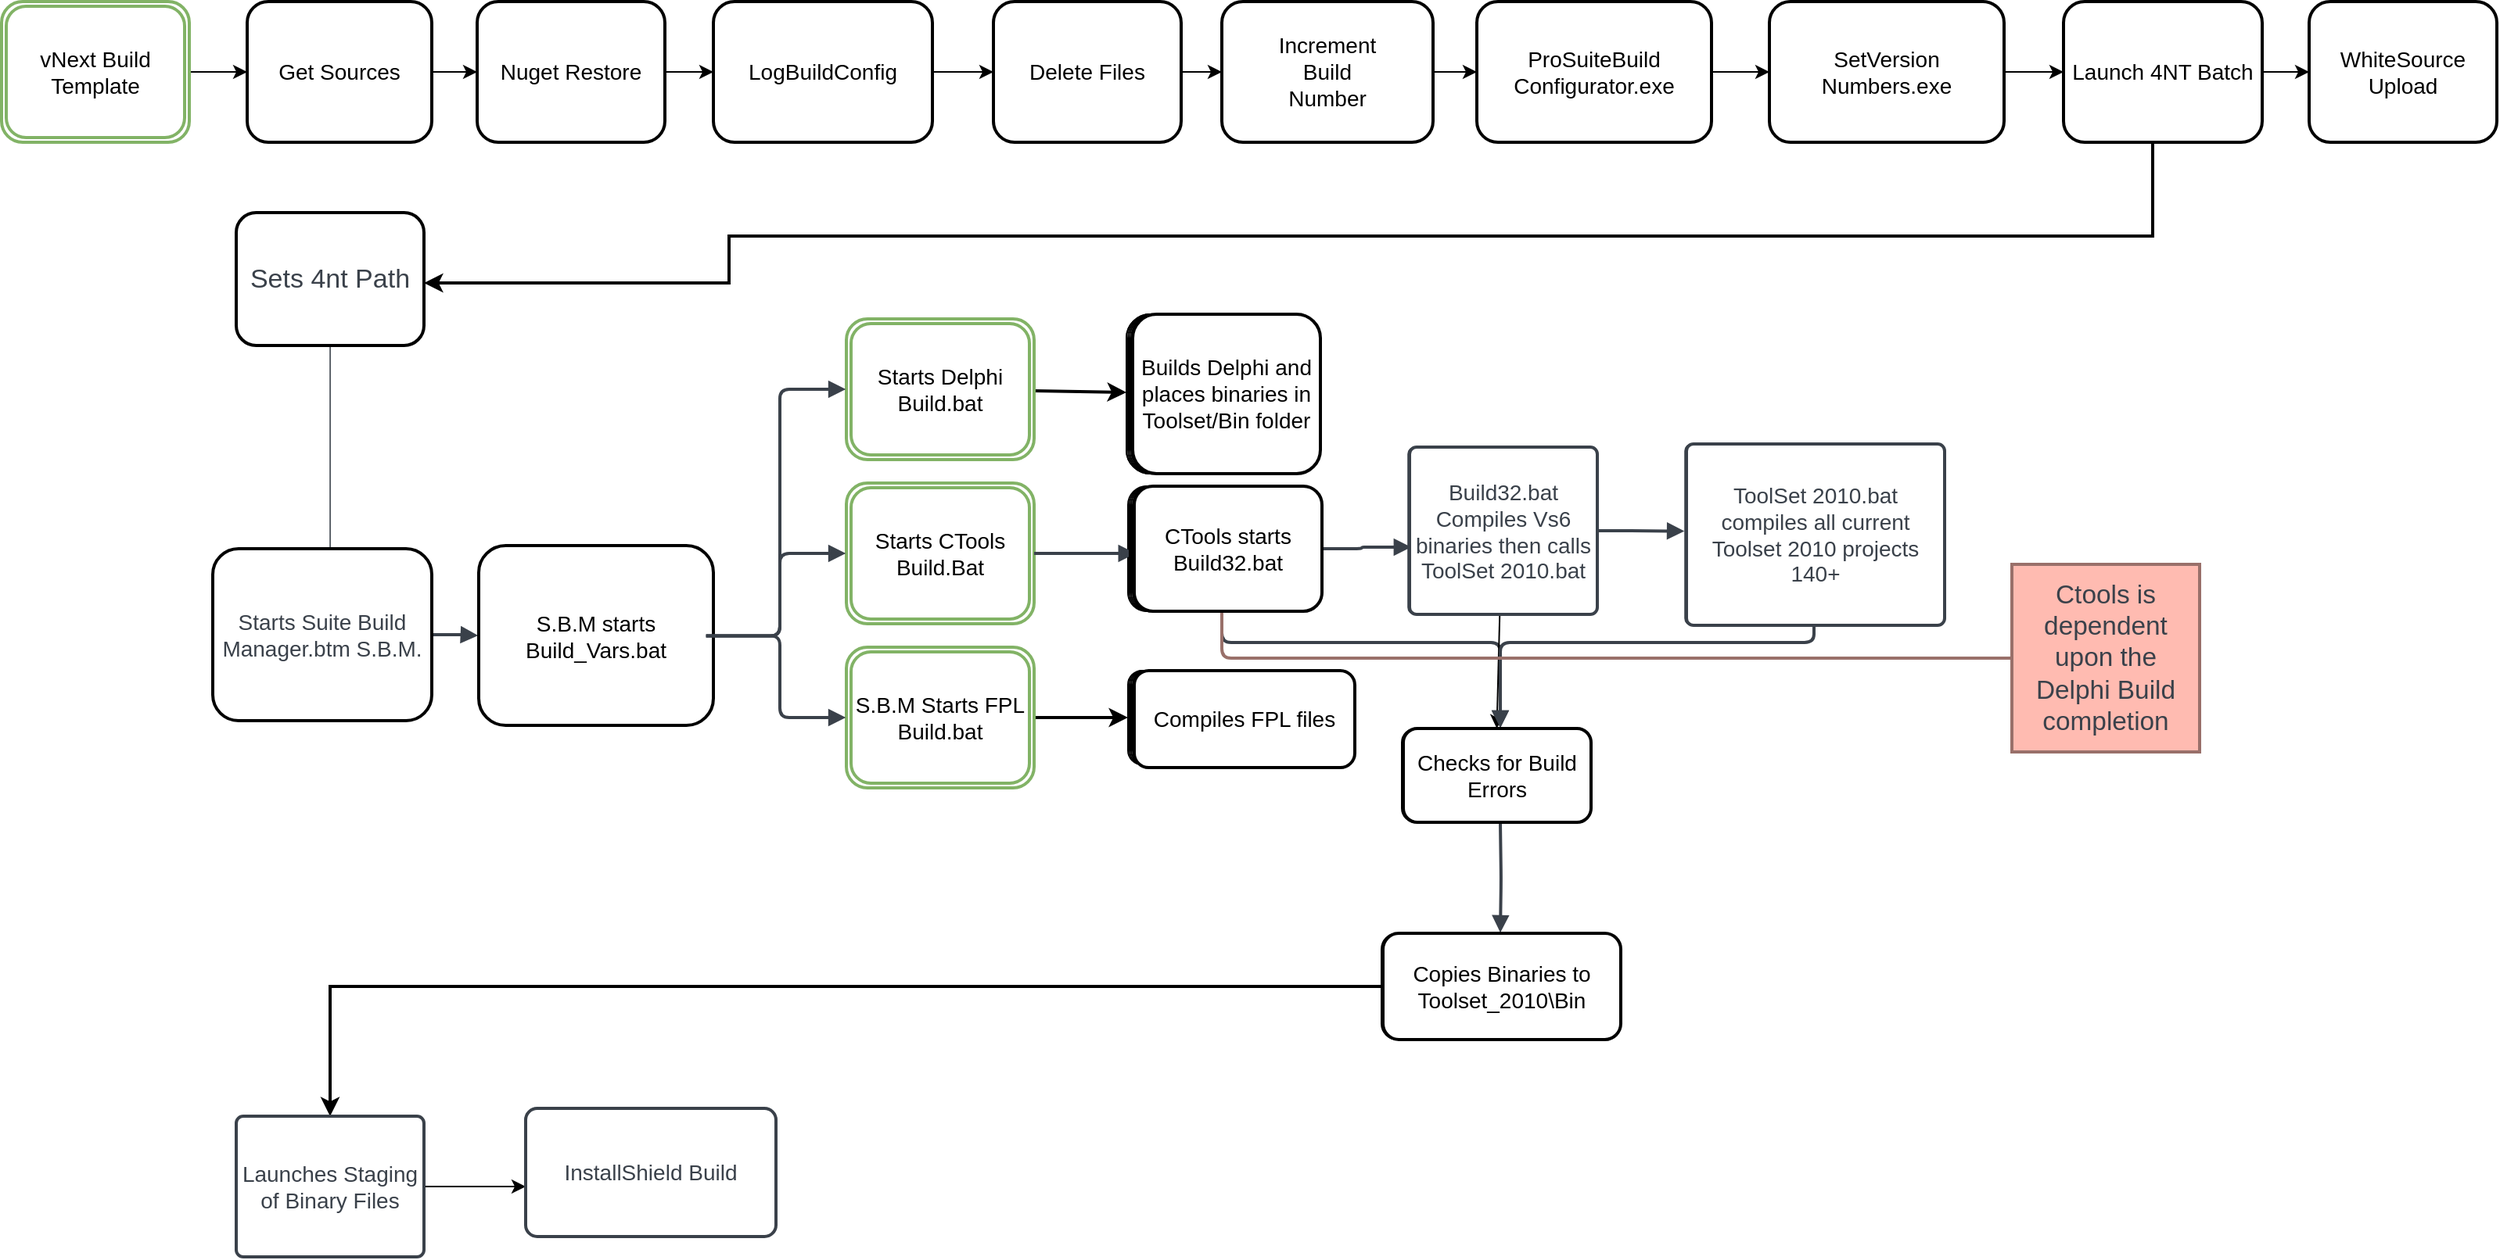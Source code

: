 <mxfile version="17.4.6" type="github" pages="2">
  <diagram id="aqNLq2OsIwJg_0I7Y0aH" name="Build Process">
    <mxGraphModel dx="1511" dy="891" grid="1" gridSize="10" guides="1" tooltips="1" connect="1" arrows="1" fold="1" page="1" pageScale="1" pageWidth="850" pageHeight="1100" math="0" shadow="0">
      <root>
        <mxCell id="0" />
        <mxCell id="1" parent="0" />
        <mxCell id="qRGBxBTfz4hpFX-6eHlV-66" value="" style="edgeStyle=orthogonalEdgeStyle;rounded=0;orthogonalLoop=1;jettySize=auto;html=1;" parent="1" source="qRGBxBTfz4hpFX-6eHlV-1" target="qRGBxBTfz4hpFX-6eHlV-3" edge="1">
          <mxGeometry relative="1" as="geometry" />
        </mxCell>
        <UserObject label="vNext Build Template" lucidchartObjectId="82p9TlFX3y5q" id="qRGBxBTfz4hpFX-6eHlV-1">
          <mxCell style="shape=ext;double=1;rounded=1;whiteSpace=wrap;html=1;fontFamily=Helvetica;fontSize=14;strokeColor=#82b366;fillColor=none;strokeWidth=2;glass=1;sketch=0;shadow=0;" parent="1" vertex="1">
            <mxGeometry x="15" y="30" width="120" height="90" as="geometry" />
          </mxCell>
        </UserObject>
        <mxCell id="qRGBxBTfz4hpFX-6eHlV-67" value="" style="edgeStyle=orthogonalEdgeStyle;rounded=0;orthogonalLoop=1;jettySize=auto;html=1;" parent="1" source="qRGBxBTfz4hpFX-6eHlV-3" target="qRGBxBTfz4hpFX-6eHlV-4" edge="1">
          <mxGeometry relative="1" as="geometry" />
        </mxCell>
        <UserObject label="Get Sources" lucidchartObjectId="B4p9Qsny0gN-" id="qRGBxBTfz4hpFX-6eHlV-3">
          <mxCell style="rounded=1;whiteSpace=wrap;html=1;fillColor=#FFFFFF;fontSize=14;strokeWidth=2;" parent="1" vertex="1">
            <mxGeometry x="172" y="30" width="118" height="90" as="geometry" />
          </mxCell>
        </UserObject>
        <mxCell id="qRGBxBTfz4hpFX-6eHlV-68" value="" style="edgeStyle=orthogonalEdgeStyle;rounded=0;orthogonalLoop=1;jettySize=auto;html=1;" parent="1" source="qRGBxBTfz4hpFX-6eHlV-4" target="qRGBxBTfz4hpFX-6eHlV-5" edge="1">
          <mxGeometry relative="1" as="geometry" />
        </mxCell>
        <UserObject label="Nuget Restore" lucidchartObjectId="K4p9~5antyXs" id="qRGBxBTfz4hpFX-6eHlV-4">
          <mxCell style="rounded=1;whiteSpace=wrap;html=1;fillColor=#FFFFFF;fontSize=14;strokeWidth=2;" parent="1" vertex="1">
            <mxGeometry x="319" y="30" width="120" height="90" as="geometry" />
          </mxCell>
        </UserObject>
        <mxCell id="qRGBxBTfz4hpFX-6eHlV-69" value="" style="edgeStyle=orthogonalEdgeStyle;rounded=0;orthogonalLoop=1;jettySize=auto;html=1;" parent="1" source="qRGBxBTfz4hpFX-6eHlV-5" target="qRGBxBTfz4hpFX-6eHlV-6" edge="1">
          <mxGeometry relative="1" as="geometry" />
        </mxCell>
        <UserObject label="LogBuildConfig" lucidchartObjectId="V4p9jcDdv6py" id="qRGBxBTfz4hpFX-6eHlV-5">
          <mxCell style="rounded=1;whiteSpace=wrap;html=1;fillColor=#FFFFFF;fontSize=14;strokeWidth=2;" parent="1" vertex="1">
            <mxGeometry x="470" y="30" width="140" height="90" as="geometry" />
          </mxCell>
        </UserObject>
        <mxCell id="qRGBxBTfz4hpFX-6eHlV-74" value="" style="edgeStyle=orthogonalEdgeStyle;rounded=0;orthogonalLoop=1;jettySize=auto;html=1;" parent="1" source="qRGBxBTfz4hpFX-6eHlV-6" target="qRGBxBTfz4hpFX-6eHlV-7" edge="1">
          <mxGeometry relative="1" as="geometry" />
        </mxCell>
        <UserObject label="Delete Files" lucidchartObjectId="g5p9Kuc3xFlk" id="qRGBxBTfz4hpFX-6eHlV-6">
          <mxCell style="rounded=1;whiteSpace=wrap;html=1;fillColor=#FFFFFF;fontSize=14;strokeWidth=2;" parent="1" vertex="1">
            <mxGeometry x="649" y="30" width="120" height="90" as="geometry" />
          </mxCell>
        </UserObject>
        <mxCell id="qRGBxBTfz4hpFX-6eHlV-73" value="" style="edgeStyle=orthogonalEdgeStyle;rounded=0;orthogonalLoop=1;jettySize=auto;html=1;" parent="1" source="qRGBxBTfz4hpFX-6eHlV-7" target="qRGBxBTfz4hpFX-6eHlV-13" edge="1">
          <mxGeometry relative="1" as="geometry" />
        </mxCell>
        <UserObject label="Increment &lt;br style=&quot;font-size: 14px;&quot;&gt;Build&lt;br style=&quot;font-size: 14px;&quot;&gt;Number" lucidchartObjectId="n5p9m5i9--2n" id="qRGBxBTfz4hpFX-6eHlV-7">
          <mxCell style="rounded=1;whiteSpace=wrap;html=1;fillColor=#FFFFFF;fontSize=14;strokeWidth=2;" parent="1" vertex="1">
            <mxGeometry x="795" y="30" width="135" height="90" as="geometry" />
          </mxCell>
        </UserObject>
        <mxCell id="qRGBxBTfz4hpFX-6eHlV-70" value="" style="edgeStyle=orthogonalEdgeStyle;rounded=0;orthogonalLoop=1;jettySize=auto;html=1;" parent="1" source="qRGBxBTfz4hpFX-6eHlV-13" target="qRGBxBTfz4hpFX-6eHlV-15" edge="1">
          <mxGeometry relative="1" as="geometry" />
        </mxCell>
        <UserObject label="ProSuiteBuild Configurator.exe" lucidchartObjectId="l8p9ypTUpZ5C" id="qRGBxBTfz4hpFX-6eHlV-13">
          <mxCell style="rounded=1;whiteSpace=wrap;html=1;fillColor=#FFFFFF;rounded=1;whiteSpace=wrap;html=1;fillColor=#FFFFFF;fontSize=14;strokeWidth=2;" parent="1" vertex="1">
            <mxGeometry x="958" y="30" width="150" height="90" as="geometry" />
          </mxCell>
        </UserObject>
        <mxCell id="qRGBxBTfz4hpFX-6eHlV-71" value="" style="edgeStyle=orthogonalEdgeStyle;rounded=0;orthogonalLoop=1;jettySize=auto;html=1;" parent="1" source="qRGBxBTfz4hpFX-6eHlV-15" target="qRGBxBTfz4hpFX-6eHlV-17" edge="1">
          <mxGeometry relative="1" as="geometry" />
        </mxCell>
        <UserObject label="SetVersion Numbers.exe" lucidchartObjectId="Z8p9BPAH0qSk" id="qRGBxBTfz4hpFX-6eHlV-15">
          <mxCell style="rounded=1;whiteSpace=wrap;html=1;fillColor=#FFFFFF;fontSize=14;strokeWidth=2;" parent="1" vertex="1">
            <mxGeometry x="1145" y="30" width="150" height="90" as="geometry" />
          </mxCell>
        </UserObject>
        <mxCell id="qRGBxBTfz4hpFX-6eHlV-72" value="" style="edgeStyle=orthogonalEdgeStyle;rounded=0;orthogonalLoop=1;jettySize=auto;html=1;" parent="1" source="qRGBxBTfz4hpFX-6eHlV-17" target="qRGBxBTfz4hpFX-6eHlV-19" edge="1">
          <mxGeometry relative="1" as="geometry" />
        </mxCell>
        <mxCell id="qRGBxBTfz4hpFX-6eHlV-82" style="edgeStyle=orthogonalEdgeStyle;rounded=0;orthogonalLoop=1;jettySize=auto;html=1;fontFamily=Helvetica;fontSize=14;fontColor=default;exitX=0.5;exitY=1;exitDx=0;exitDy=0;strokeWidth=2;" parent="1" source="qRGBxBTfz4hpFX-6eHlV-17" target="NG2Af8a7APvSKmWdrod0-4" edge="1">
          <mxGeometry relative="1" as="geometry">
            <mxPoint x="1333" y="75" as="sourcePoint" />
            <mxPoint x="285" y="210" as="targetPoint" />
            <Array as="points">
              <mxPoint x="1390" y="120" />
              <mxPoint x="1390" y="180" />
              <mxPoint x="480" y="180" />
              <mxPoint x="480" y="210" />
            </Array>
          </mxGeometry>
        </mxCell>
        <UserObject label="Launch 4NT Batch" link="data:page/id,aqNLq2OsIwJg_0I7Y0aH" lucidchartObjectId="M-p9Ur7ngRlG" id="qRGBxBTfz4hpFX-6eHlV-17">
          <mxCell style="rounded=1;whiteSpace=wrap;html=1;fillColor=#FFFFFF;fontSize=14;strokeWidth=2;" parent="1" vertex="1">
            <mxGeometry x="1333" y="30" width="127" height="90" as="geometry" />
          </mxCell>
        </UserObject>
        <UserObject label="WhiteSource Upload" lucidchartObjectId="5_p95Yhzj-61" id="qRGBxBTfz4hpFX-6eHlV-19">
          <mxCell style="rounded=1;whiteSpace=wrap;html=1;fillColor=#FFFFFF;fontSize=14;strokeWidth=2;" parent="1" vertex="1">
            <mxGeometry x="1490" y="30" width="120" height="90" as="geometry" />
          </mxCell>
        </UserObject>
        <UserObject label="" lucidchartObjectId="Xgq9Y720KEnO" id="qRGBxBTfz4hpFX-6eHlV-22">
          <mxCell style="html=1;jettySize=18;whiteSpace=wrap;fontSize=13;strokeColor=#3a414a;strokeOpacity=100;strokeWidth=2;rounded=1;arcSize=12;edgeStyle=orthogonalEdgeStyle;startArrow=none;endArrow=block;endFill=1;entryX=-0.003;entryY=0.5;entryPerimeter=0;" parent="1" source="NG2Af8a7APvSKmWdrod0-7" target="qRGBxBTfz4hpFX-6eHlV-29" edge="1">
            <mxGeometry width="100" height="100" relative="1" as="geometry">
              <Array as="points" />
              <mxPoint x="285.36" y="435" as="sourcePoint" />
            </mxGeometry>
          </mxCell>
        </UserObject>
        <mxCell id="DeEnDhXkTZS48tZl79Gp-6" value="" style="rounded=0;orthogonalLoop=1;jettySize=auto;html=1;fontFamily=Helvetica;fontSize=14;fontColor=default;strokeColor=#000000;strokeWidth=2;" parent="1" source="qRGBxBTfz4hpFX-6eHlV-23" target="qRGBxBTfz4hpFX-6eHlV-35" edge="1">
          <mxGeometry relative="1" as="geometry" />
        </mxCell>
        <UserObject label="Starts Delphi Build.bat " lucidchartObjectId="5gq94rqjArlk" id="qRGBxBTfz4hpFX-6eHlV-23">
          <mxCell style="shape=ext;double=1;rounded=1;whiteSpace=wrap;html=1;fontFamily=Helvetica;fontSize=14;strokeColor=#82b366;fillColor=none;strokeWidth=2;glass=1;sketch=0;shadow=0;" parent="1" vertex="1">
            <mxGeometry x="555" y="233" width="120" height="90" as="geometry" />
          </mxCell>
        </UserObject>
        <mxCell id="NG2Af8a7APvSKmWdrod0-49" value="" style="edgeStyle=orthogonalEdgeStyle;rounded=0;orthogonalLoop=1;jettySize=auto;html=1;fontSize=14;fontColor=#000000;strokeColor=#FF4B0A;strokeWidth=3;entryX=1;entryY=0.5;entryDx=0;entryDy=0;" parent="1" source="qRGBxBTfz4hpFX-6eHlV-24" target="xM13T7Cv-Xo23nq_jGnp-17" edge="1">
          <mxGeometry relative="1" as="geometry">
            <mxPoint x="150" y="330" as="targetPoint" />
          </mxGeometry>
        </mxCell>
        <UserObject label="Starts CTools Build.Bat" lucidchartObjectId="dhq9x3Ge4qDP" id="qRGBxBTfz4hpFX-6eHlV-24">
          <mxCell style="shape=ext;double=1;rounded=1;whiteSpace=wrap;html=1;fontFamily=Helvetica;fontSize=14;strokeColor=#82b366;fillColor=none;strokeWidth=2;glass=1;sketch=0;shadow=0;" parent="1" vertex="1">
            <mxGeometry x="555" y="338" width="120" height="90" as="geometry" />
          </mxCell>
        </UserObject>
        <mxCell id="DeEnDhXkTZS48tZl79Gp-4" value="" style="edgeStyle=orthogonalEdgeStyle;rounded=0;orthogonalLoop=1;jettySize=auto;html=1;fontFamily=Helvetica;fontSize=14;fontColor=default;strokeWidth=2;" parent="1" source="qRGBxBTfz4hpFX-6eHlV-25" target="qRGBxBTfz4hpFX-6eHlV-49" edge="1">
          <mxGeometry relative="1" as="geometry">
            <Array as="points">
              <mxPoint x="700" y="488" />
              <mxPoint x="700" y="488" />
            </Array>
          </mxGeometry>
        </mxCell>
        <UserObject label="S.B.M Starts FPL Build.bat" lucidchartObjectId="7iq9~9nkfu44" id="qRGBxBTfz4hpFX-6eHlV-25">
          <mxCell style="shape=ext;double=1;rounded=1;whiteSpace=wrap;html=1;fontFamily=Helvetica;fontSize=14;strokeColor=#82b366;fillColor=none;strokeWidth=2;glass=1;sketch=0;shadow=0;" parent="1" vertex="1">
            <mxGeometry x="555" y="443" width="120" height="90" as="geometry" />
          </mxCell>
        </UserObject>
        <UserObject label="" lucidchartObjectId="xlq95lLHICXH" id="qRGBxBTfz4hpFX-6eHlV-28">
          <mxCell style="html=1;jettySize=18;whiteSpace=wrap;fontSize=13;strokeColor=#3a414a;strokeOpacity=100;strokeWidth=0.8;rounded=1;arcSize=12;edgeStyle=orthogonalEdgeStyle;startArrow=none;endArrow=block;endFill=1;entryX=0.536;entryY=0.273;entryPerimeter=0;entryDx=0;entryDy=0;" parent="1" source="NG2Af8a7APvSKmWdrod0-4" target="NG2Af8a7APvSKmWdrod0-7" edge="1">
            <mxGeometry width="100" height="100" relative="1" as="geometry">
              <Array as="points" />
              <mxPoint x="225" y="255.36" as="sourcePoint" />
              <mxPoint x="225" y="379.78" as="targetPoint" />
            </mxGeometry>
          </mxCell>
        </UserObject>
        <UserObject label="S.B.M starts Build_Vars.bat" lucidchartObjectId="vnq9Pd6ao_3B" id="qRGBxBTfz4hpFX-6eHlV-29">
          <mxCell style="rounded=1;whiteSpace=wrap;html=1;fillColor=#FFFFFF;fontSize=14;strokeWidth=2;" parent="1" vertex="1">
            <mxGeometry x="320" y="378" width="150" height="115" as="geometry" />
          </mxCell>
        </UserObject>
        <UserObject label="" lucidchartObjectId="_oq9K8J~Z71z" id="qRGBxBTfz4hpFX-6eHlV-30">
          <mxCell style="html=1;jettySize=18;whiteSpace=wrap;fontSize=13;strokeColor=#3a414a;strokeOpacity=100;strokeWidth=2;rounded=1;arcSize=12;edgeStyle=orthogonalEdgeStyle;startArrow=none;endArrow=block;endFill=1;exitX=0.969;exitY=0.502;exitPerimeter=0;entryX=-0.003;entryY=0.5;entryPerimeter=0;" parent="1" source="qRGBxBTfz4hpFX-6eHlV-29" target="qRGBxBTfz4hpFX-6eHlV-23" edge="1">
            <mxGeometry width="100" height="100" relative="1" as="geometry">
              <Array as="points" />
            </mxGeometry>
          </mxCell>
        </UserObject>
        <UserObject label="" lucidchartObjectId="fpq9Hjs0GeRA" id="qRGBxBTfz4hpFX-6eHlV-31">
          <mxCell style="html=1;jettySize=18;whiteSpace=wrap;fontSize=13;strokeColor=#3a414a;strokeOpacity=100;strokeWidth=2;rounded=1;arcSize=12;edgeStyle=orthogonalEdgeStyle;startArrow=none;endArrow=block;endFill=1;exitX=0.969;exitY=0.502;exitPerimeter=0;entryX=-0.003;entryY=0.5;entryPerimeter=0;" parent="1" source="qRGBxBTfz4hpFX-6eHlV-29" target="qRGBxBTfz4hpFX-6eHlV-24" edge="1">
            <mxGeometry width="100" height="100" relative="1" as="geometry">
              <Array as="points" />
            </mxGeometry>
          </mxCell>
        </UserObject>
        <UserObject label="" lucidchartObjectId="opq9CBbRG8I1" id="qRGBxBTfz4hpFX-6eHlV-32">
          <mxCell style="html=1;jettySize=18;whiteSpace=wrap;fontSize=13;strokeColor=#3a414a;strokeOpacity=100;strokeWidth=2;rounded=1;arcSize=12;edgeStyle=orthogonalEdgeStyle;startArrow=none;endArrow=block;endFill=1;exitX=0.969;exitY=0.502;exitPerimeter=0;entryX=-0.003;entryY=0.5;entryPerimeter=0;" parent="1" source="qRGBxBTfz4hpFX-6eHlV-29" target="qRGBxBTfz4hpFX-6eHlV-25" edge="1">
            <mxGeometry width="100" height="100" relative="1" as="geometry">
              <Array as="points" />
            </mxGeometry>
          </mxCell>
        </UserObject>
        <UserObject label="Builds Delphi and places binaries in Toolset/Bin folder" lucidchartObjectId="5rq9d0sXFdwd" id="qRGBxBTfz4hpFX-6eHlV-35">
          <mxCell style="rounded=1;whiteSpace=wrap;html=1;fillColor=#FFFFFF;fontSize=14;" parent="1" vertex="1">
            <mxGeometry x="734" y="230" width="120" height="102" as="geometry" />
          </mxCell>
        </UserObject>
        <UserObject label="CTools starts Build32.bat" lucidchartObjectId="Gsq9v6DlX7Z9" id="qRGBxBTfz4hpFX-6eHlV-37">
          <mxCell style="rounded=1;whiteSpace=wrap;html=1;fillColor=#FFFFFF;fontSize=14;" parent="1" vertex="1">
            <mxGeometry x="735" y="340" width="120" height="80" as="geometry" />
          </mxCell>
        </UserObject>
        <UserObject label="" lucidchartObjectId="Ktq9wR33GJFV" id="qRGBxBTfz4hpFX-6eHlV-38">
          <mxCell style="html=1;jettySize=18;whiteSpace=wrap;fontSize=13;strokeColor=#3a414a;strokeOpacity=100;strokeWidth=2;rounded=1;arcSize=12;edgeStyle=orthogonalEdgeStyle;startArrow=none;endArrow=block;endFill=1;exitX=0.5;exitY=1.006;exitPerimeter=0;entryX=0.5;entryY=-0.006;entryPerimeter=0;" parent="1" source="qRGBxBTfz4hpFX-6eHlV-37" edge="1">
            <mxGeometry width="100" height="100" relative="1" as="geometry">
              <Array as="points">
                <mxPoint x="795" y="440" />
                <mxPoint x="973" y="440" />
              </Array>
              <mxPoint x="973" y="494.64" as="targetPoint" />
            </mxGeometry>
          </mxCell>
        </UserObject>
        <mxCell id="DeEnDhXkTZS48tZl79Gp-7" value="" style="edgeStyle=none;rounded=0;orthogonalLoop=1;jettySize=auto;html=1;fontFamily=Helvetica;fontSize=14;fontColor=default;strokeColor=#000000;" parent="1" source="qRGBxBTfz4hpFX-6eHlV-40" target="qRGBxBTfz4hpFX-6eHlV-50" edge="1">
          <mxGeometry relative="1" as="geometry" />
        </mxCell>
        <UserObject label="Build32.bat Compiles Vs6 binaries then calls ToolSet 2010.bat" lucidchartObjectId="luq9FxIRUEBH" id="qRGBxBTfz4hpFX-6eHlV-40">
          <mxCell style="html=1;overflow=block;blockSpacing=1;whiteSpace=wrap;fontSize=14;fontColor=#3a414a;spacing=3.8;strokeColor=#3a414a;strokeOpacity=100;rounded=1;absoluteArcSize=1;arcSize=9;strokeWidth=0.8;" parent="1" vertex="1">
            <mxGeometry x="914" y="315" width="120" height="107" as="geometry" />
          </mxCell>
        </UserObject>
        <UserObject label="ToolSet 2010.bat compiles all current Toolset 2010 projects 140+" lucidchartObjectId="ivq9ibZTAQWo" id="qRGBxBTfz4hpFX-6eHlV-41">
          <mxCell style="html=1;overflow=block;blockSpacing=1;whiteSpace=wrap;fontSize=14;fontColor=#3a414a;spacing=3.8;strokeColor=#3a414a;strokeOpacity=100;rounded=1;absoluteArcSize=1;arcSize=9;strokeWidth=0.8;" parent="1" vertex="1">
            <mxGeometry x="1091" y="313" width="165" height="116" as="geometry" />
          </mxCell>
        </UserObject>
        <UserObject label="" lucidchartObjectId="uwq9rvqbcm8t" id="qRGBxBTfz4hpFX-6eHlV-42">
          <mxCell style="html=1;jettySize=18;whiteSpace=wrap;fontSize=13;strokeColor=#3a414a;strokeOpacity=100;strokeWidth=2;rounded=1;arcSize=12;edgeStyle=orthogonalEdgeStyle;startArrow=none;endArrow=block;endFill=1;exitX=0.5;exitY=1.003;exitPerimeter=0;entryX=0.5;entryY=-0.006;entryPerimeter=0;" parent="1" source="qRGBxBTfz4hpFX-6eHlV-41" edge="1">
            <mxGeometry width="100" height="100" relative="1" as="geometry">
              <Array as="points">
                <mxPoint x="1174" y="440" />
                <mxPoint x="973" y="440" />
              </Array>
              <mxPoint x="973" y="494.64" as="targetPoint" />
            </mxGeometry>
          </mxCell>
        </UserObject>
        <UserObject label="" lucidchartObjectId="1wq9ZZSz_opG" id="qRGBxBTfz4hpFX-6eHlV-44">
          <mxCell style="html=1;jettySize=18;whiteSpace=wrap;fontSize=13;strokeColor=#3a414a;strokeOpacity=100;strokeWidth=2;rounded=1;arcSize=12;edgeStyle=orthogonalEdgeStyle;startArrow=none;endArrow=block;endFill=1;exitX=0.5;exitY=1.006;exitPerimeter=0;entryX=0.5;entryY=-0.006;entryPerimeter=0;" parent="1" target="qRGBxBTfz4hpFX-6eHlV-45" edge="1">
            <mxGeometry width="100" height="100" relative="1" as="geometry">
              <Array as="points" />
              <mxPoint x="973" y="555.36" as="sourcePoint" />
            </mxGeometry>
          </mxCell>
        </UserObject>
        <mxCell id="qRGBxBTfz4hpFX-6eHlV-79" style="edgeStyle=orthogonalEdgeStyle;rounded=0;orthogonalLoop=1;jettySize=auto;html=1;strokeWidth=2;" parent="1" source="qRGBxBTfz4hpFX-6eHlV-45" target="qRGBxBTfz4hpFX-6eHlV-55" edge="1">
          <mxGeometry relative="1" as="geometry" />
        </mxCell>
        <UserObject label="Copies Binaries to Toolset_2010\Bin" lucidchartObjectId="3wq9KRw86ca3" id="qRGBxBTfz4hpFX-6eHlV-45">
          <mxCell style="rounded=1;whiteSpace=wrap;html=1;fillColor=#FFFFFF;fontSize=14;" parent="1" vertex="1">
            <mxGeometry x="897" y="626" width="152" height="68" as="geometry" />
          </mxCell>
        </UserObject>
        <UserObject label="" lucidchartObjectId="5xq9GyM3Q2g5" id="qRGBxBTfz4hpFX-6eHlV-46">
          <mxCell style="html=1;jettySize=18;whiteSpace=wrap;fontSize=13;strokeColor=#99706A;strokeOpacity=100;strokeWidth=2;rounded=1;arcSize=12;edgeStyle=orthogonalEdgeStyle;startArrow=none;endArrow=block;endFill=1;exitX=0.5;exitY=1.006;exitPerimeter=0;entryX=0;entryY=0.5;entryDx=0;entryDy=0;" parent="1" source="qRGBxBTfz4hpFX-6eHlV-37" target="qRGBxBTfz4hpFX-6eHlV-47" edge="1">
            <mxGeometry width="100" height="100" relative="1" as="geometry">
              <Array as="points">
                <mxPoint x="795" y="450" />
                <mxPoint x="1360" y="450" />
              </Array>
            </mxGeometry>
          </mxCell>
        </UserObject>
        <UserObject label="Ctools is dependent upon the Delphi Build completion" lucidchartObjectId="Zxq90AceNGpQ" id="qRGBxBTfz4hpFX-6eHlV-47">
          <mxCell style="html=1;overflow=block;blockSpacing=1;whiteSpace=wrap;fontSize=16.7;fontColor=#3a414a;spacing=3.8;strokeColor=#99706A;strokeOpacity=100;fillColor=#FFBBB1;strokeWidth=2;" parent="1" vertex="1">
            <mxGeometry x="1300" y="390" width="120" height="120" as="geometry" />
          </mxCell>
        </UserObject>
        <UserObject label="Compiles FPL files" lucidchartObjectId="Oyq9rko2xBZf" id="qRGBxBTfz4hpFX-6eHlV-49">
          <mxCell style="rounded=1;whiteSpace=wrap;html=1;fillColor=#FFFFFF;fontSize=14;" parent="1" vertex="1">
            <mxGeometry x="735" y="458" width="120" height="60" as="geometry" />
          </mxCell>
        </UserObject>
        <UserObject label="Checks for Build Errors" lucidchartObjectId="tzq9jLETRGK2" id="qRGBxBTfz4hpFX-6eHlV-50">
          <mxCell style="rounded=1;whiteSpace=wrap;html=1;fillColor=#FFFFFF;fontSize=14;" parent="1" vertex="1">
            <mxGeometry x="910" y="495" width="120" height="60" as="geometry" />
          </mxCell>
        </UserObject>
        <UserObject label="" lucidchartObjectId="FAq9jIOIMYOE" id="qRGBxBTfz4hpFX-6eHlV-52">
          <mxCell style="html=1;jettySize=18;whiteSpace=wrap;fontSize=13;strokeColor=#3a414a;strokeOpacity=100;strokeWidth=2;rounded=1;arcSize=12;edgeStyle=orthogonalEdgeStyle;startArrow=none;endArrow=block;endFill=1;exitX=1.003;exitY=0.5;exitPerimeter=0;entryX=-0.002;entryY=0.481;entryPerimeter=0;" parent="1" source="qRGBxBTfz4hpFX-6eHlV-40" target="qRGBxBTfz4hpFX-6eHlV-41" edge="1">
            <mxGeometry width="100" height="100" relative="1" as="geometry">
              <Array as="points" />
            </mxGeometry>
          </mxCell>
        </UserObject>
        <UserObject label="" lucidchartObjectId="rBq9eDg1sSFh" id="qRGBxBTfz4hpFX-6eHlV-53">
          <mxCell style="html=1;jettySize=18;whiteSpace=wrap;fontSize=13;strokeColor=#3a414a;strokeOpacity=100;strokeWidth=2;rounded=1;arcSize=12;edgeStyle=orthogonalEdgeStyle;startArrow=none;endArrow=block;endFill=1;exitX=1.003;exitY=0.5;exitPerimeter=0;entryX=0.017;entryY=0.598;entryPerimeter=0;entryDx=0;entryDy=0;" parent="1" source="qRGBxBTfz4hpFX-6eHlV-37" target="qRGBxBTfz4hpFX-6eHlV-40" edge="1">
            <mxGeometry width="100" height="100" relative="1" as="geometry">
              <Array as="points" />
            </mxGeometry>
          </mxCell>
        </UserObject>
        <mxCell id="qRGBxBTfz4hpFX-6eHlV-64" value="" style="edgeStyle=orthogonalEdgeStyle;rounded=0;orthogonalLoop=1;jettySize=auto;html=1;" parent="1" source="qRGBxBTfz4hpFX-6eHlV-55" edge="1">
          <mxGeometry relative="1" as="geometry">
            <mxPoint x="350" y="788" as="targetPoint" />
          </mxGeometry>
        </mxCell>
        <UserObject label="Launches Staging of Binary Files" lucidchartObjectId="-Zi-5AjATagK" id="qRGBxBTfz4hpFX-6eHlV-55">
          <mxCell style="html=1;overflow=block;blockSpacing=1;whiteSpace=wrap;fontSize=14;fontColor=#3a414a;spacing=3.8;strokeColor=#3a414a;strokeOpacity=100;rounded=1;absoluteArcSize=1;arcSize=9;strokeWidth=2;" parent="1" vertex="1">
            <mxGeometry x="165" y="743" width="120" height="90" as="geometry" />
          </mxCell>
        </UserObject>
        <UserObject label="" lucidchartObjectId="Dsq9zK27C-35" id="qRGBxBTfz4hpFX-6eHlV-36">
          <mxCell style="html=1;jettySize=18;whiteSpace=wrap;fontSize=13;strokeColor=#3a414a;strokeOpacity=100;strokeWidth=2;rounded=1;arcSize=12;edgeStyle=orthogonalEdgeStyle;startArrow=none;endArrow=block;endFill=1;exitX=1;exitY=0.5;exitDx=0;exitDy=0;" parent="1" source="qRGBxBTfz4hpFX-6eHlV-24" edge="1">
            <mxGeometry width="100" height="100" relative="1" as="geometry">
              <Array as="points" />
              <mxPoint x="740" y="383" as="targetPoint" />
            </mxGeometry>
          </mxCell>
        </UserObject>
        <mxCell id="NG2Af8a7APvSKmWdrod0-4" value="&lt;span style=&quot;color: rgb(58 , 65 , 74) ; font-size: 17px&quot;&gt;Sets 4nt Path&lt;/span&gt;" style="rounded=1;whiteSpace=wrap;html=1;glass=0;fontSize=14;fontColor=#000000;strokeColor=#000000;strokeWidth=2;fillColor=#FFFFFF;" parent="1" vertex="1">
          <mxGeometry x="165" y="165" width="120" height="85" as="geometry" />
        </mxCell>
        <mxCell id="NG2Af8a7APvSKmWdrod0-7" value="&lt;span style=&quot;color: rgb(58 , 65 , 74)&quot;&gt;&lt;font style=&quot;font-size: 14px&quot;&gt;Starts Suite Build Manager.btm S.B.M.&lt;/font&gt;&lt;/span&gt;" style="rounded=1;whiteSpace=wrap;html=1;glass=0;fontSize=14;fontColor=#000000;strokeColor=#000000;strokeWidth=2;fillColor=#FFFFFF;" parent="1" vertex="1">
          <mxGeometry x="150" y="380" width="140" height="110" as="geometry" />
        </mxCell>
        <UserObject label="Builds Delphi and places binaries in Toolset/Bin folder" lucidchartObjectId="5rq9d0sXFdwd" id="NG2Af8a7APvSKmWdrod0-8">
          <mxCell style="rounded=1;whiteSpace=wrap;html=1;fillColor=#FFFFFF;fontSize=14;" parent="1" vertex="1">
            <mxGeometry x="734" y="230" width="120" height="102" as="geometry" />
          </mxCell>
        </UserObject>
        <UserObject label="Builds Delphi and places binaries in Toolset/Bin folder" lucidchartObjectId="5rq9d0sXFdwd" id="NG2Af8a7APvSKmWdrod0-9">
          <mxCell style="rounded=1;whiteSpace=wrap;html=1;fillColor=#FFFFFF;fontSize=14;" parent="1" vertex="1">
            <mxGeometry x="735" y="230" width="120" height="102" as="geometry" />
          </mxCell>
        </UserObject>
        <UserObject label="CTools starts Build32.bat" lucidchartObjectId="Gsq9v6DlX7Z9" id="NG2Af8a7APvSKmWdrod0-10">
          <mxCell style="rounded=1;whiteSpace=wrap;html=1;fillColor=#FFFFFF;fontSize=14;" parent="1" vertex="1">
            <mxGeometry x="736" y="340" width="120" height="80" as="geometry" />
          </mxCell>
        </UserObject>
        <UserObject label="Compiles FPL files" lucidchartObjectId="Oyq9rko2xBZf" id="NG2Af8a7APvSKmWdrod0-11">
          <mxCell style="rounded=1;whiteSpace=wrap;html=1;fillColor=#FFFFFF;fontSize=14;" parent="1" vertex="1">
            <mxGeometry x="736" y="458" width="120" height="60" as="geometry" />
          </mxCell>
        </UserObject>
        <UserObject label="Builds Delphi and places binaries in Toolset/Bin folder" lucidchartObjectId="5rq9d0sXFdwd" id="NG2Af8a7APvSKmWdrod0-12">
          <mxCell style="rounded=1;whiteSpace=wrap;html=1;fillColor=#FFFFFF;fontSize=14;" parent="1" vertex="1">
            <mxGeometry x="736" y="230" width="120" height="102" as="geometry" />
          </mxCell>
        </UserObject>
        <UserObject label="CTools starts Build32.bat" lucidchartObjectId="Gsq9v6DlX7Z9" id="NG2Af8a7APvSKmWdrod0-13">
          <mxCell style="rounded=1;whiteSpace=wrap;html=1;fillColor=#FFFFFF;fontSize=14;" parent="1" vertex="1">
            <mxGeometry x="737" y="340" width="120" height="80" as="geometry" />
          </mxCell>
        </UserObject>
        <UserObject label="Compiles FPL files" lucidchartObjectId="Oyq9rko2xBZf" id="NG2Af8a7APvSKmWdrod0-14">
          <mxCell style="rounded=1;whiteSpace=wrap;html=1;fillColor=#FFFFFF;fontSize=14;" parent="1" vertex="1">
            <mxGeometry x="737" y="458" width="120" height="60" as="geometry" />
          </mxCell>
        </UserObject>
        <UserObject label="Builds Delphi and places binaries in Toolset/Bin folder" lucidchartObjectId="5rq9d0sXFdwd" id="NG2Af8a7APvSKmWdrod0-15">
          <mxCell style="rounded=1;whiteSpace=wrap;html=1;fillColor=#FFFFFF;fontSize=14;" parent="1" vertex="1">
            <mxGeometry x="737" y="230" width="120" height="102" as="geometry" />
          </mxCell>
        </UserObject>
        <UserObject label="CTools starts Build32.bat" lucidchartObjectId="Gsq9v6DlX7Z9" id="NG2Af8a7APvSKmWdrod0-16">
          <mxCell style="rounded=1;whiteSpace=wrap;html=1;fillColor=#FFFFFF;fontSize=14;" parent="1" vertex="1">
            <mxGeometry x="738" y="340" width="120" height="80" as="geometry" />
          </mxCell>
        </UserObject>
        <UserObject label="Compiles FPL files" lucidchartObjectId="Oyq9rko2xBZf" id="NG2Af8a7APvSKmWdrod0-17">
          <mxCell style="rounded=1;whiteSpace=wrap;html=1;fillColor=#FFFFFF;fontSize=14;" parent="1" vertex="1">
            <mxGeometry x="738" y="458" width="120" height="60" as="geometry" />
          </mxCell>
        </UserObject>
        <UserObject label="Builds Delphi and places binaries in Toolset/Bin folder" lucidchartObjectId="5rq9d0sXFdwd" id="NG2Af8a7APvSKmWdrod0-18">
          <mxCell style="rounded=1;whiteSpace=wrap;html=1;fillColor=#FFFFFF;fontSize=14;" parent="1" vertex="1">
            <mxGeometry x="738" y="230" width="120" height="102" as="geometry" />
          </mxCell>
        </UserObject>
        <UserObject label="CTools starts Build32.bat" lucidchartObjectId="Gsq9v6DlX7Z9" id="NG2Af8a7APvSKmWdrod0-19">
          <mxCell style="rounded=1;whiteSpace=wrap;html=1;fillColor=#FFFFFF;fontSize=14;" parent="1" vertex="1">
            <mxGeometry x="739" y="340" width="120" height="80" as="geometry" />
          </mxCell>
        </UserObject>
        <UserObject label="Compiles FPL files" lucidchartObjectId="Oyq9rko2xBZf" id="NG2Af8a7APvSKmWdrod0-20">
          <mxCell style="rounded=1;whiteSpace=wrap;html=1;fillColor=#FFFFFF;fontSize=14;" parent="1" vertex="1">
            <mxGeometry x="739" y="458" width="120" height="60" as="geometry" />
          </mxCell>
        </UserObject>
        <UserObject label="Build32.bat Compiles Vs6 binaries then calls ToolSet 2010.bat" lucidchartObjectId="luq9FxIRUEBH" id="NG2Af8a7APvSKmWdrod0-21">
          <mxCell style="html=1;overflow=block;blockSpacing=1;whiteSpace=wrap;fontSize=14;fontColor=#3a414a;spacing=3.8;strokeColor=#3a414a;strokeOpacity=100;rounded=1;absoluteArcSize=1;arcSize=9;strokeWidth=0.8;" parent="1" vertex="1">
            <mxGeometry x="915" y="315" width="120" height="107" as="geometry" />
          </mxCell>
        </UserObject>
        <UserObject label="ToolSet 2010.bat compiles all current Toolset 2010 projects 140+" lucidchartObjectId="ivq9ibZTAQWo" id="NG2Af8a7APvSKmWdrod0-22">
          <mxCell style="html=1;overflow=block;blockSpacing=1;whiteSpace=wrap;fontSize=14;fontColor=#3a414a;spacing=3.8;strokeColor=#3a414a;strokeOpacity=100;rounded=1;absoluteArcSize=1;arcSize=9;strokeWidth=0.8;" parent="1" vertex="1">
            <mxGeometry x="1092" y="313" width="165" height="116" as="geometry" />
          </mxCell>
        </UserObject>
        <UserObject label="Checks for Build Errors" lucidchartObjectId="tzq9jLETRGK2" id="NG2Af8a7APvSKmWdrod0-24">
          <mxCell style="rounded=1;whiteSpace=wrap;html=1;fillColor=#FFFFFF;fontSize=14;" parent="1" vertex="1">
            <mxGeometry x="911" y="495" width="120" height="60" as="geometry" />
          </mxCell>
        </UserObject>
        <UserObject label="Copies Binaries to Toolset_2010\Bin" lucidchartObjectId="3wq9KRw86ca3" id="NG2Af8a7APvSKmWdrod0-25">
          <mxCell style="rounded=1;whiteSpace=wrap;html=1;fillColor=#FFFFFF;fontSize=14;" parent="1" vertex="1">
            <mxGeometry x="898" y="626" width="152" height="68" as="geometry" />
          </mxCell>
        </UserObject>
        <UserObject label="Builds Delphi and places binaries in Toolset/Bin folder" lucidchartObjectId="5rq9d0sXFdwd" id="NG2Af8a7APvSKmWdrod0-26">
          <mxCell style="rounded=1;whiteSpace=wrap;html=1;fillColor=#FFFFFF;fontSize=14;strokeWidth=2;" parent="1" vertex="1">
            <mxGeometry x="738" y="230" width="120" height="102" as="geometry" />
          </mxCell>
        </UserObject>
        <mxCell id="NG2Af8a7APvSKmWdrod0-44" value="" style="edgeStyle=orthogonalEdgeStyle;rounded=0;orthogonalLoop=1;jettySize=auto;html=1;fontSize=14;fontColor=#000000;strokeColor=#FF4B0A;strokeWidth=5;exitX=0.425;exitY=1;exitDx=0;exitDy=0;exitPerimeter=0;" parent="1" source="NG2Af8a7APvSKmWdrod0-27" target="NG2Af8a7APvSKmWdrod0-43" edge="1">
          <mxGeometry relative="1" as="geometry">
            <mxPoint x="790" y="440" as="sourcePoint" />
            <Array as="points">
              <mxPoint x="790" y="440" />
              <mxPoint x="720" y="440" />
              <mxPoint x="720" y="575" />
              <mxPoint x="700" y="575" />
            </Array>
          </mxGeometry>
        </mxCell>
        <UserObject label="CTools starts Build32.bat" lucidchartObjectId="Gsq9v6DlX7Z9" id="NG2Af8a7APvSKmWdrod0-27">
          <mxCell style="rounded=1;whiteSpace=wrap;html=1;fillColor=#FFFFFF;fontSize=14;strokeWidth=2;" parent="1" vertex="1">
            <mxGeometry x="739" y="340" width="120" height="80" as="geometry" />
          </mxCell>
        </UserObject>
        <mxCell id="NG2Af8a7APvSKmWdrod0-37" value="" style="edgeStyle=orthogonalEdgeStyle;rounded=0;orthogonalLoop=1;jettySize=auto;html=1;fontSize=14;fontColor=#000000;strokeColor=#FF4B0A;strokeWidth=5;" parent="1" source="NG2Af8a7APvSKmWdrod0-28" target="NG2Af8a7APvSKmWdrod0-45" edge="1">
          <mxGeometry relative="1" as="geometry">
            <mxPoint x="809.5" y="740" as="targetPoint" />
          </mxGeometry>
        </mxCell>
        <UserObject label="Compiles FPL files" lucidchartObjectId="Oyq9rko2xBZf" id="NG2Af8a7APvSKmWdrod0-28">
          <mxCell style="rounded=1;whiteSpace=wrap;html=1;fillColor=#FFFFFF;fontSize=14;strokeWidth=2;" parent="1" vertex="1">
            <mxGeometry x="739" y="458" width="141" height="62" as="geometry" />
          </mxCell>
        </UserObject>
        <UserObject label="Build32.bat Compiles Vs6 binaries then calls ToolSet 2010.bat" lucidchartObjectId="luq9FxIRUEBH" id="NG2Af8a7APvSKmWdrod0-29">
          <mxCell style="html=1;overflow=block;blockSpacing=1;whiteSpace=wrap;fontSize=14;fontColor=#3a414a;spacing=3.8;strokeColor=#3a414a;strokeOpacity=100;rounded=1;absoluteArcSize=1;arcSize=9;strokeWidth=2;" parent="1" vertex="1">
            <mxGeometry x="915" y="315" width="120" height="107" as="geometry" />
          </mxCell>
        </UserObject>
        <UserObject label="ToolSet 2010.bat compiles all current Toolset 2010 projects 140+" lucidchartObjectId="ivq9ibZTAQWo" id="NG2Af8a7APvSKmWdrod0-30">
          <mxCell style="html=1;overflow=block;blockSpacing=1;whiteSpace=wrap;fontSize=14;fontColor=#3a414a;spacing=3.8;strokeColor=#3a414a;strokeOpacity=100;rounded=1;absoluteArcSize=1;arcSize=9;strokeWidth=2;" parent="1" vertex="1">
            <mxGeometry x="1092" y="313" width="165" height="116" as="geometry" />
          </mxCell>
        </UserObject>
        <UserObject label="Checks for Build Errors" lucidchartObjectId="tzq9jLETRGK2" id="NG2Af8a7APvSKmWdrod0-32">
          <mxCell style="rounded=1;whiteSpace=wrap;html=1;fillColor=#FFFFFF;fontSize=14;strokeWidth=2;" parent="1" vertex="1">
            <mxGeometry x="911" y="495" width="120" height="60" as="geometry" />
          </mxCell>
        </UserObject>
        <UserObject label="Copies Binaries to Toolset_2010\Bin" lucidchartObjectId="3wq9KRw86ca3" id="NG2Af8a7APvSKmWdrod0-33">
          <mxCell style="rounded=1;whiteSpace=wrap;html=1;fillColor=#FFFFFF;fontSize=14;strokeWidth=2;" parent="1" vertex="1">
            <mxGeometry x="898" y="626" width="152" height="68" as="geometry" />
          </mxCell>
        </UserObject>
        <mxCell id="NG2Af8a7APvSKmWdrod0-47" value="" style="edgeStyle=orthogonalEdgeStyle;rounded=0;orthogonalLoop=1;jettySize=auto;html=1;fontSize=14;fontColor=#000000;strokeColor=#FF4B0A;strokeWidth=5;" parent="1" source="NG2Af8a7APvSKmWdrod0-34" target="NG2Af8a7APvSKmWdrod0-46" edge="1">
          <mxGeometry relative="1" as="geometry" />
        </mxCell>
        <mxCell id="NG2Af8a7APvSKmWdrod0-34" value="InstallShield Build" style="whiteSpace=wrap;html=1;fontSize=14;strokeColor=#3a414a;fontColor=#3a414a;spacing=3.8;rounded=1;arcSize=9;strokeWidth=2;" parent="1" vertex="1">
          <mxGeometry x="350" y="738" width="160" height="82" as="geometry" />
        </mxCell>
        <mxCell id="xM13T7Cv-Xo23nq_jGnp-1" value="HarlandFs.Com Issues" parent="0" visible="0" />
        <mxCell id="xM13T7Cv-Xo23nq_jGnp-11" value="CTools Compile Errors" style="swimlane;fontStyle=0;childLayout=stackLayout;horizontal=1;startSize=30;horizontalStack=0;resizeParent=1;resizeParentMax=0;resizeLast=0;collapsible=1;marginBottom=0;fontSize=14;strokeColor=#6c8ebf;fillColor=#dae8fc;rounded=1;glass=0;swimlaneLine=0;strokeWidth=3;" parent="xM13T7Cv-Xo23nq_jGnp-1" vertex="1">
          <mxGeometry x="-400" y="328" width="420" height="190" as="geometry">
            <mxRectangle x="-170" y="500" width="150" height="30" as="alternateBounds" />
          </mxGeometry>
        </mxCell>
        <mxCell id="xM13T7Cv-Xo23nq_jGnp-17" value="VS6 &quot;fatal error C1083: Cannot open compiler intermediate file: &#39;D:\Bld\TMP\a05012gl&#39;: Permission denied&quot;" style="text;strokeColor=#6c8ebf;fillColor=#dae8fc;align=left;verticalAlign=middle;spacingLeft=4;spacingRight=4;overflow=hidden;points=[[0,0.5],[1,0.5]];portConstraint=eastwest;rotatable=0;fontSize=14;whiteSpace=wrap;rounded=1;glass=1;strokeWidth=2;" parent="xM13T7Cv-Xo23nq_jGnp-11" vertex="1">
          <mxGeometry y="30" width="420" height="50" as="geometry" />
        </mxCell>
        <mxCell id="xM13T7Cv-Xo23nq_jGnp-13" value="Vs2010 &quot;LINK : fatal error LNK1109: cannot remove file &#39;D:\Bld\TMP\lnk{52FC56A7-5A41-4E43-BD05-DBF285878A51}.tmp&#xa; " style="text;strokeColor=#6c8ebf;fillColor=#dae8fc;align=left;verticalAlign=middle;spacingLeft=4;spacingRight=4;overflow=hidden;points=[[0,0.5],[1,0.5]];portConstraint=eastwest;rotatable=0;fontSize=14;whiteSpace=wrap;strokeWidth=2;rounded=1;glass=1;" parent="xM13T7Cv-Xo23nq_jGnp-11" vertex="1">
          <mxGeometry y="80" width="420" height="110" as="geometry" />
        </mxCell>
        <mxCell id="NG2Af8a7APvSKmWdrod0-35" value="Azure Build Issues" parent="0" visible="0" />
        <mxCell id="NG2Af8a7APvSKmWdrod0-43" value="Various Compile Errors" style="whiteSpace=wrap;html=1;fontSize=14;fillColor=#dae8fc;rounded=1;strokeWidth=3;strokeColor=#6c8ebf;" parent="NG2Af8a7APvSKmWdrod0-35" vertex="1">
          <mxGeometry x="640" y="730" width="120" height="60" as="geometry" />
        </mxCell>
        <mxCell id="NG2Af8a7APvSKmWdrod0-45" value="Various Compile Errors" style="whiteSpace=wrap;html=1;fontSize=14;fillColor=#dae8fc;rounded=1;strokeWidth=3;strokeColor=#6c8ebf;" parent="NG2Af8a7APvSKmWdrod0-35" vertex="1">
          <mxGeometry x="790" y="730" width="120" height="60" as="geometry" />
        </mxCell>
        <mxCell id="NG2Af8a7APvSKmWdrod0-46" value="&lt;font style=&quot;font-size: 14px&quot;&gt;Various Errors when Streaming Files to Setup.exe&lt;/font&gt;" style="whiteSpace=wrap;html=1;fontSize=16.7;strokeColor=#3a414a;fontColor=#3a414a;spacing=3.8;rounded=1;arcSize=9;strokeWidth=2;" parent="NG2Af8a7APvSKmWdrod0-35" vertex="1">
          <mxGeometry x="363" y="898" width="135" height="92" as="geometry" />
        </mxCell>
      </root>
    </mxGraphModel>
  </diagram>
  <diagram id="AEqWe9uB9Ho4gAmfT6Wb" name="Build Servers">
    <mxGraphModel dx="1556" dy="738" grid="1" gridSize="10" guides="1" tooltips="1" connect="1" arrows="1" fold="1" page="1" pageScale="1" pageWidth="850" pageHeight="1100" math="0" shadow="0">
      <root>
        <mxCell id="0" />
        <mxCell id="1" parent="0" />
        <mxCell id="JdbPd-3Vom29jwX_K-8--8" value="" style="edgeStyle=orthogonalEdgeStyle;rounded=0;orthogonalLoop=1;jettySize=auto;html=1;" parent="1" edge="1">
          <mxGeometry relative="1" as="geometry">
            <mxPoint x="380" y="190" as="sourcePoint" />
          </mxGeometry>
        </mxCell>
        <mxCell id="5b2ran1wBOSzdFwg3kcl-1" value="On Prem" parent="0" />
        <mxCell id="5b2ran1wBOSzdFwg3kcl-3" value="" style="group" parent="5b2ran1wBOSzdFwg3kcl-1" vertex="1" connectable="0">
          <mxGeometry x="20" y="50" width="565" height="977" as="geometry" />
        </mxCell>
        <mxCell id="5b2ran1wBOSzdFwg3kcl-4" value="" style="rounded=1;whiteSpace=wrap;html=1;fontSize=14;fontColor=#000000;strokeColor=default;fillColor=#FFFFFF;" parent="5b2ran1wBOSzdFwg3kcl-3" vertex="1">
          <mxGeometry width="530" height="970" as="geometry" />
        </mxCell>
        <mxCell id="5b2ran1wBOSzdFwg3kcl-5" value="" style="group" parent="5b2ran1wBOSzdFwg3kcl-3" vertex="1" connectable="0">
          <mxGeometry x="16" y="527" width="490" height="450" as="geometry" />
        </mxCell>
        <mxCell id="5b2ran1wBOSzdFwg3kcl-6" value="Harlandfs.Com Build Servers" style="rounded=1;whiteSpace=wrap;html=1;fontSize=19;" parent="5b2ran1wBOSzdFwg3kcl-5" vertex="1">
          <mxGeometry x="80" width="340" height="60" as="geometry" />
        </mxCell>
        <mxCell id="5b2ran1wBOSzdFwg3kcl-7" value="" style="rounded=1;whiteSpace=wrap;html=1;fontSize=19;" parent="5b2ran1wBOSzdFwg3kcl-5" vertex="1">
          <mxGeometry y="90" width="490" height="330" as="geometry" />
        </mxCell>
        <mxCell id="5b2ran1wBOSzdFwg3kcl-8" value="" style="aspect=fixed;perimeter=ellipsePerimeter;html=1;align=center;shadow=0;dashed=0;spacingTop=3;image;image=img/lib/active_directory/windows_server_2.svg;" parent="5b2ran1wBOSzdFwg3kcl-5" vertex="1">
          <mxGeometry x="42" y="185" width="96" height="120" as="geometry" />
        </mxCell>
        <mxCell id="5b2ran1wBOSzdFwg3kcl-9" value="ENGPLPBLD001" style="rounded=1;whiteSpace=wrap;html=1;verticalAlign=top;shadow=0;dashed=0;spacingTop=3;labelBackgroundColor=default;" parent="5b2ran1wBOSzdFwg3kcl-5" vertex="1">
          <mxGeometry x="30" y="105" width="120" height="40" as="geometry" />
        </mxCell>
        <mxCell id="5b2ran1wBOSzdFwg3kcl-10" value="" style="edgeStyle=orthogonalEdgeStyle;rounded=0;orthogonalLoop=1;jettySize=auto;html=1;fontSize=19;" parent="5b2ran1wBOSzdFwg3kcl-5" source="5b2ran1wBOSzdFwg3kcl-8" target="5b2ran1wBOSzdFwg3kcl-9" edge="1">
          <mxGeometry relative="1" as="geometry" />
        </mxCell>
        <mxCell id="5b2ran1wBOSzdFwg3kcl-11" value="" style="aspect=fixed;perimeter=ellipsePerimeter;html=1;align=center;shadow=0;dashed=0;spacingTop=3;image;image=img/lib/active_directory/windows_server_2.svg;" parent="5b2ran1wBOSzdFwg3kcl-5" vertex="1">
          <mxGeometry x="202" y="185" width="96" height="120" as="geometry" />
        </mxCell>
        <mxCell id="5b2ran1wBOSzdFwg3kcl-12" value="ENGPLPBLD002" style="rounded=1;whiteSpace=wrap;html=1;verticalAlign=top;shadow=0;dashed=0;spacingTop=3;labelBackgroundColor=default;" parent="5b2ran1wBOSzdFwg3kcl-5" vertex="1">
          <mxGeometry x="190" y="105" width="120" height="40" as="geometry" />
        </mxCell>
        <mxCell id="5b2ran1wBOSzdFwg3kcl-13" value="" style="edgeStyle=orthogonalEdgeStyle;rounded=0;orthogonalLoop=1;jettySize=auto;html=1;fontSize=19;" parent="5b2ran1wBOSzdFwg3kcl-5" source="5b2ran1wBOSzdFwg3kcl-11" target="5b2ran1wBOSzdFwg3kcl-12" edge="1">
          <mxGeometry relative="1" as="geometry" />
        </mxCell>
        <mxCell id="5b2ran1wBOSzdFwg3kcl-14" value="" style="aspect=fixed;perimeter=ellipsePerimeter;html=1;align=center;shadow=0;dashed=0;spacingTop=3;image;image=img/lib/active_directory/windows_server_2.svg;" parent="5b2ran1wBOSzdFwg3kcl-5" vertex="1">
          <mxGeometry x="357" y="185" width="96" height="120" as="geometry" />
        </mxCell>
        <mxCell id="5b2ran1wBOSzdFwg3kcl-15" value="ENGPLPBLD003" style="rounded=1;whiteSpace=wrap;html=1;verticalAlign=top;shadow=0;dashed=0;spacingTop=3;labelBackgroundColor=default;" parent="5b2ran1wBOSzdFwg3kcl-5" vertex="1">
          <mxGeometry x="345" y="105" width="120" height="40" as="geometry" />
        </mxCell>
        <mxCell id="5b2ran1wBOSzdFwg3kcl-16" value="" style="edgeStyle=orthogonalEdgeStyle;rounded=0;orthogonalLoop=1;jettySize=auto;html=1;fontSize=19;" parent="5b2ran1wBOSzdFwg3kcl-5" source="5b2ran1wBOSzdFwg3kcl-14" target="5b2ran1wBOSzdFwg3kcl-15" edge="1">
          <mxGeometry relative="1" as="geometry" />
        </mxCell>
        <mxCell id="5b2ran1wBOSzdFwg3kcl-17" value="&lt;span style=&quot;font-size: 14px;&quot;&gt;Server 2008 R2&amp;nbsp;&lt;/span&gt;" style="rounded=1;whiteSpace=wrap;html=1;verticalAlign=top;shadow=0;dashed=0;spacingTop=3;labelBackgroundColor=default;fontSize=14;" parent="5b2ran1wBOSzdFwg3kcl-5" vertex="1">
          <mxGeometry x="190" y="349" width="120" height="35" as="geometry" />
        </mxCell>
        <mxCell id="5b2ran1wBOSzdFwg3kcl-18" value="&lt;span style=&quot;font-size: 14px;&quot;&gt;Server 2008 R2&amp;nbsp;&lt;/span&gt;" style="rounded=1;whiteSpace=wrap;html=1;verticalAlign=top;shadow=0;dashed=0;spacingTop=3;labelBackgroundColor=default;fontSize=14;" parent="5b2ran1wBOSzdFwg3kcl-5" vertex="1">
          <mxGeometry x="30" y="349" width="120" height="35" as="geometry" />
        </mxCell>
        <mxCell id="5b2ran1wBOSzdFwg3kcl-19" value="&lt;span style=&quot;font-size: 14px;&quot;&gt;Server 2008 R2&amp;nbsp;&lt;/span&gt;" style="rounded=1;whiteSpace=wrap;html=1;verticalAlign=top;shadow=0;dashed=0;spacingTop=3;labelBackgroundColor=default;fontSize=14;" parent="5b2ran1wBOSzdFwg3kcl-5" vertex="1">
          <mxGeometry x="345" y="349" width="120" height="35" as="geometry" />
        </mxCell>
        <mxCell id="5b2ran1wBOSzdFwg3kcl-20" value="" style="edgeStyle=orthogonalEdgeStyle;rounded=0;orthogonalLoop=1;jettySize=auto;html=1;fontSize=19;" parent="5b2ran1wBOSzdFwg3kcl-5" source="5b2ran1wBOSzdFwg3kcl-11" target="5b2ran1wBOSzdFwg3kcl-17" edge="1">
          <mxGeometry relative="1" as="geometry" />
        </mxCell>
        <mxCell id="5b2ran1wBOSzdFwg3kcl-21" value="" style="edgeStyle=orthogonalEdgeStyle;rounded=0;orthogonalLoop=1;jettySize=auto;html=1;fontSize=19;" parent="5b2ran1wBOSzdFwg3kcl-5" source="5b2ran1wBOSzdFwg3kcl-8" target="5b2ran1wBOSzdFwg3kcl-18" edge="1">
          <mxGeometry relative="1" as="geometry" />
        </mxCell>
        <mxCell id="5b2ran1wBOSzdFwg3kcl-22" value="" style="edgeStyle=orthogonalEdgeStyle;rounded=0;orthogonalLoop=1;jettySize=auto;html=1;fontSize=19;" parent="5b2ran1wBOSzdFwg3kcl-5" source="5b2ran1wBOSzdFwg3kcl-14" target="5b2ran1wBOSzdFwg3kcl-19" edge="1">
          <mxGeometry relative="1" as="geometry" />
        </mxCell>
        <mxCell id="5b2ran1wBOSzdFwg3kcl-23" value="" style="group" parent="5b2ran1wBOSzdFwg3kcl-3" vertex="1" connectable="0">
          <mxGeometry x="85" y="54" width="480" height="480" as="geometry" />
        </mxCell>
        <mxCell id="5b2ran1wBOSzdFwg3kcl-24" value="" style="rounded=1;whiteSpace=wrap;html=1;verticalAlign=top;shadow=0;dashed=0;spacingTop=3;labelBackgroundColor=default;" parent="5b2ran1wBOSzdFwg3kcl-23" vertex="1">
          <mxGeometry y="80" width="350" height="350" as="geometry" />
        </mxCell>
        <mxCell id="5b2ran1wBOSzdFwg3kcl-25" value="Windows 7&lt;br&gt;" style="rounded=1;whiteSpace=wrap;html=1;verticalAlign=top;shadow=0;dashed=0;spacingTop=3;labelBackgroundColor=default;" parent="5b2ran1wBOSzdFwg3kcl-23" vertex="1">
          <mxGeometry x="38" y="373.78" width="120" height="35.22" as="geometry" />
        </mxCell>
        <mxCell id="5b2ran1wBOSzdFwg3kcl-26" value="&lt;font style=&quot;font-size: 19px&quot;&gt;UDE Build Servers&lt;/font&gt;" style="rounded=1;whiteSpace=wrap;html=1;" parent="5b2ran1wBOSzdFwg3kcl-23" vertex="1">
          <mxGeometry x="70" width="230" height="60" as="geometry" />
        </mxCell>
        <mxCell id="5b2ran1wBOSzdFwg3kcl-27" value="" style="edgeStyle=orthogonalEdgeStyle;rounded=0;orthogonalLoop=1;jettySize=auto;html=1;fontSize=14;fontColor=#000000;" parent="5b2ran1wBOSzdFwg3kcl-23" source="5b2ran1wBOSzdFwg3kcl-28" target="5b2ran1wBOSzdFwg3kcl-25" edge="1">
          <mxGeometry relative="1" as="geometry" />
        </mxCell>
        <mxCell id="5b2ran1wBOSzdFwg3kcl-28" value="" style="aspect=fixed;perimeter=ellipsePerimeter;html=1;align=center;shadow=0;dashed=0;spacingTop=3;image;image=img/lib/active_directory/windows_server_2.svg;" parent="5b2ran1wBOSzdFwg3kcl-23" vertex="1">
          <mxGeometry x="50" y="194.783" width="96" height="120" as="geometry" />
        </mxCell>
        <mxCell id="5b2ran1wBOSzdFwg3kcl-29" value="ENGR-PC-RMBLD4" style="rounded=1;whiteSpace=wrap;html=1;verticalAlign=top;shadow=0;dashed=0;spacingTop=3;labelBackgroundColor=default;" parent="5b2ran1wBOSzdFwg3kcl-23" vertex="1">
          <mxGeometry x="38" y="106.957" width="120" height="53.913" as="geometry" />
        </mxCell>
        <mxCell id="5b2ran1wBOSzdFwg3kcl-30" value="" style="aspect=fixed;perimeter=ellipsePerimeter;html=1;align=center;shadow=0;dashed=0;spacingTop=3;image;image=img/lib/active_directory/windows_server_2.svg;" parent="5b2ran1wBOSzdFwg3kcl-23" vertex="1">
          <mxGeometry x="204" y="196.783" width="96" height="120" as="geometry" />
        </mxCell>
        <mxCell id="5b2ran1wBOSzdFwg3kcl-31" value="" style="edgeStyle=orthogonalEdgeStyle;rounded=0;orthogonalLoop=1;jettySize=auto;html=1;fontSize=14;fontColor=#000000;" parent="5b2ran1wBOSzdFwg3kcl-23" source="5b2ran1wBOSzdFwg3kcl-28" target="5b2ran1wBOSzdFwg3kcl-25" edge="1">
          <mxGeometry relative="1" as="geometry" />
        </mxCell>
        <mxCell id="5b2ran1wBOSzdFwg3kcl-32" value="ENGR-PC-RMBLD5" style="rounded=1;whiteSpace=wrap;html=1;verticalAlign=top;shadow=0;dashed=0;spacingTop=3;labelBackgroundColor=default;" parent="5b2ran1wBOSzdFwg3kcl-23" vertex="1">
          <mxGeometry x="192" y="106.957" width="120" height="53.913" as="geometry" />
        </mxCell>
        <mxCell id="5b2ran1wBOSzdFwg3kcl-33" value="" style="edgeStyle=orthogonalEdgeStyle;rounded=0;orthogonalLoop=1;jettySize=auto;html=1;" parent="5b2ran1wBOSzdFwg3kcl-23" source="5b2ran1wBOSzdFwg3kcl-28" target="5b2ran1wBOSzdFwg3kcl-29" edge="1">
          <mxGeometry relative="1" as="geometry" />
        </mxCell>
        <mxCell id="5b2ran1wBOSzdFwg3kcl-34" value="Windows 7&lt;br&gt;" style="rounded=1;whiteSpace=wrap;html=1;verticalAlign=top;shadow=0;dashed=0;spacingTop=3;labelBackgroundColor=default;" parent="5b2ran1wBOSzdFwg3kcl-23" vertex="1">
          <mxGeometry x="192" y="373.78" width="120" height="35.22" as="geometry" />
        </mxCell>
        <mxCell id="5b2ran1wBOSzdFwg3kcl-35" value="" style="edgeStyle=orthogonalEdgeStyle;rounded=0;orthogonalLoop=1;jettySize=auto;html=1;fontSize=14;fontColor=#000000;" parent="5b2ran1wBOSzdFwg3kcl-23" source="5b2ran1wBOSzdFwg3kcl-30" target="5b2ran1wBOSzdFwg3kcl-34" edge="1">
          <mxGeometry relative="1" as="geometry">
            <mxPoint x="250" y="330.003" as="sourcePoint" />
          </mxGeometry>
        </mxCell>
        <mxCell id="5b2ran1wBOSzdFwg3kcl-36" value="" style="edgeStyle=orthogonalEdgeStyle;rounded=0;orthogonalLoop=1;jettySize=auto;html=1;fontSize=14;fontColor=#000000;" parent="5b2ran1wBOSzdFwg3kcl-23" source="5b2ran1wBOSzdFwg3kcl-28" target="5b2ran1wBOSzdFwg3kcl-25" edge="1">
          <mxGeometry relative="1" as="geometry" />
        </mxCell>
        <mxCell id="5b2ran1wBOSzdFwg3kcl-37" value="" style="edgeStyle=orthogonalEdgeStyle;rounded=0;orthogonalLoop=1;jettySize=auto;html=1;fontSize=19;" parent="5b2ran1wBOSzdFwg3kcl-23" source="5b2ran1wBOSzdFwg3kcl-30" target="5b2ran1wBOSzdFwg3kcl-32" edge="1">
          <mxGeometry relative="1" as="geometry" />
        </mxCell>
        <mxCell id="5b2ran1wBOSzdFwg3kcl-39" value="Azure" parent="0" />
        <mxCell id="5b2ran1wBOSzdFwg3kcl-40" value="" style="group" parent="5b2ran1wBOSzdFwg3kcl-39" vertex="1" connectable="0">
          <mxGeometry x="580" y="70" width="1040" height="810" as="geometry" />
        </mxCell>
        <mxCell id="5b2ran1wBOSzdFwg3kcl-41" value="" style="group" parent="5b2ran1wBOSzdFwg3kcl-40" vertex="1" connectable="0">
          <mxGeometry x="100" width="220" height="350" as="geometry" />
        </mxCell>
        <mxCell id="5b2ran1wBOSzdFwg3kcl-42" value="" style="rounded=1;whiteSpace=wrap;html=1;fontSize=19;" parent="5b2ran1wBOSzdFwg3kcl-41" vertex="1">
          <mxGeometry y="90" width="220" height="260" as="geometry" />
        </mxCell>
        <mxCell id="5b2ran1wBOSzdFwg3kcl-43" value="Joes Azure&amp;nbsp;" style="rounded=1;whiteSpace=wrap;html=1;fontSize=19;" parent="5b2ran1wBOSzdFwg3kcl-41" vertex="1">
          <mxGeometry x="59.5" width="120" height="60" as="geometry" />
        </mxCell>
        <mxCell id="5b2ran1wBOSzdFwg3kcl-44" value="" style="sketch=0;aspect=fixed;pointerEvents=1;shadow=0;dashed=0;html=1;strokeColor=none;labelPosition=center;verticalLabelPosition=bottom;verticalAlign=top;align=center;fillColor=#00188D;shape=mxgraph.mscae.enterprise.windows_server;fontSize=19;" parent="5b2ran1wBOSzdFwg3kcl-41" vertex="1">
          <mxGeometry x="80" y="124.36" width="79" height="101.28" as="geometry" />
        </mxCell>
        <mxCell id="5b2ran1wBOSzdFwg3kcl-45" value="&lt;font&gt;Server 2019&lt;/font&gt;" style="rounded=1;whiteSpace=wrap;html=1;fontSize=19;verticalAlign=top;fillColor=#FFFFFF;strokeColor=default;sketch=0;shadow=0;dashed=0;fontColor=#000000;" parent="5b2ran1wBOSzdFwg3kcl-41" vertex="1">
          <mxGeometry x="59.5" y="262.92" width="120" height="38.08" as="geometry" />
        </mxCell>
        <mxCell id="5b2ran1wBOSzdFwg3kcl-46" value="" style="edgeStyle=orthogonalEdgeStyle;rounded=0;orthogonalLoop=1;jettySize=auto;html=1;fontSize=19;" parent="5b2ran1wBOSzdFwg3kcl-41" source="5b2ran1wBOSzdFwg3kcl-44" target="5b2ran1wBOSzdFwg3kcl-45" edge="1">
          <mxGeometry relative="1" as="geometry" />
        </mxCell>
        <mxCell id="5b2ran1wBOSzdFwg3kcl-47" value="" style="group" parent="5b2ran1wBOSzdFwg3kcl-40" vertex="1" connectable="0">
          <mxGeometry y="400" width="1040" height="410" as="geometry" />
        </mxCell>
        <mxCell id="5b2ran1wBOSzdFwg3kcl-48" value="DevServices.dh.Com" style="rounded=1;whiteSpace=wrap;html=1;fontSize=19;" parent="5b2ran1wBOSzdFwg3kcl-47" vertex="1">
          <mxGeometry x="340" width="370" height="60" as="geometry" />
        </mxCell>
        <mxCell id="5b2ran1wBOSzdFwg3kcl-49" value="" style="group" parent="5b2ran1wBOSzdFwg3kcl-47" vertex="1" connectable="0">
          <mxGeometry y="80" width="1040" height="330" as="geometry" />
        </mxCell>
        <mxCell id="5b2ran1wBOSzdFwg3kcl-50" value="" style="rounded=1;whiteSpace=wrap;html=1;fontSize=19;" parent="5b2ran1wBOSzdFwg3kcl-49" vertex="1">
          <mxGeometry width="1040" height="311.667" as="geometry" />
        </mxCell>
        <mxCell id="5b2ran1wBOSzdFwg3kcl-51" value="" style="edgeStyle=orthogonalEdgeStyle;rounded=0;orthogonalLoop=1;jettySize=auto;html=1;fontSize=19;" parent="5b2ran1wBOSzdFwg3kcl-49" edge="1">
          <mxGeometry relative="1" as="geometry">
            <mxPoint x="689.901" y="50.417" as="targetPoint" />
          </mxGeometry>
        </mxCell>
        <mxCell id="5b2ran1wBOSzdFwg3kcl-52" value="" style="sketch=0;pointerEvents=1;shadow=0;dashed=0;html=1;strokeColor=default;fillColor=default;labelPosition=center;verticalLabelPosition=bottom;verticalAlign=top;outlineConnect=0;align=center;shape=mxgraph.office.servers.windows_server;fontFamily=Helvetica;fontSize=12;fontColor=default;" parent="5b2ran1wBOSzdFwg3kcl-49" vertex="1">
          <mxGeometry x="32.95" y="87.083" width="98.851" height="110" as="geometry" />
        </mxCell>
        <mxCell id="5b2ran1wBOSzdFwg3kcl-53" value="10.192.29.5" style="rounded=1;whiteSpace=wrap;html=1;verticalAlign=top;shadow=0;dashed=0;spacingTop=3;labelBackgroundColor=default;" parent="5b2ran1wBOSzdFwg3kcl-49" vertex="1">
          <mxGeometry x="20.594" y="14.667" width="123.564" height="32.083" as="geometry" />
        </mxCell>
        <mxCell id="5b2ran1wBOSzdFwg3kcl-54" value="" style="edgeStyle=orthogonalEdgeStyle;rounded=0;orthogonalLoop=1;jettySize=auto;html=1;fontSize=19;" parent="5b2ran1wBOSzdFwg3kcl-49" source="5b2ran1wBOSzdFwg3kcl-52" target="5b2ran1wBOSzdFwg3kcl-53" edge="1">
          <mxGeometry relative="1" as="geometry" />
        </mxCell>
        <mxCell id="5b2ran1wBOSzdFwg3kcl-55" value="" style="edgeStyle=orthogonalEdgeStyle;rounded=0;orthogonalLoop=1;jettySize=auto;html=1;fontSize=19;" parent="5b2ran1wBOSzdFwg3kcl-49" edge="1">
          <mxGeometry relative="1" as="geometry">
            <mxPoint x="417.03" y="50.417" as="targetPoint" />
          </mxGeometry>
        </mxCell>
        <mxCell id="5b2ran1wBOSzdFwg3kcl-56" value="&lt;span style=&quot;font-size: 14px;&quot;&gt;Server 2008 R2&amp;nbsp;&lt;/span&gt;" style="rounded=1;whiteSpace=wrap;html=1;verticalAlign=top;shadow=0;dashed=0;spacingTop=3;labelBackgroundColor=default;fontSize=14;" parent="5b2ran1wBOSzdFwg3kcl-49" vertex="1">
          <mxGeometry x="20.594" y="238.333" width="123.564" height="32.083" as="geometry" />
        </mxCell>
        <mxCell id="5b2ran1wBOSzdFwg3kcl-57" value="" style="edgeStyle=orthogonalEdgeStyle;rounded=0;orthogonalLoop=1;jettySize=auto;html=1;fontSize=19;" parent="5b2ran1wBOSzdFwg3kcl-49" source="5b2ran1wBOSzdFwg3kcl-52" target="5b2ran1wBOSzdFwg3kcl-56" edge="1">
          <mxGeometry relative="1" as="geometry" />
        </mxCell>
        <mxCell id="5b2ran1wBOSzdFwg3kcl-58" value="" style="edgeStyle=orthogonalEdgeStyle;rounded=0;orthogonalLoop=1;jettySize=auto;html=1;fontSize=19;" parent="5b2ran1wBOSzdFwg3kcl-49" edge="1">
          <mxGeometry relative="1" as="geometry">
            <mxPoint x="689.901" y="197.083" as="sourcePoint" />
          </mxGeometry>
        </mxCell>
        <mxCell id="5b2ran1wBOSzdFwg3kcl-59" value="" style="edgeStyle=orthogonalEdgeStyle;rounded=0;orthogonalLoop=1;jettySize=auto;html=1;fontSize=14;fontColor=#000000;" parent="5b2ran1wBOSzdFwg3kcl-49" source="5b2ran1wBOSzdFwg3kcl-60" target="5b2ran1wBOSzdFwg3kcl-61" edge="1">
          <mxGeometry relative="1" as="geometry" />
        </mxCell>
        <mxCell id="5b2ran1wBOSzdFwg3kcl-60" value="" style="sketch=0;pointerEvents=1;shadow=0;dashed=0;html=1;strokeColor=default;fillColor=default;labelPosition=center;verticalLabelPosition=bottom;verticalAlign=top;outlineConnect=0;align=center;shape=mxgraph.office.servers.windows_server;fontFamily=Helvetica;fontSize=12;fontColor=default;" parent="5b2ran1wBOSzdFwg3kcl-49" vertex="1">
          <mxGeometry x="177.109" y="87.083" width="98.851" height="110" as="geometry" />
        </mxCell>
        <mxCell id="5b2ran1wBOSzdFwg3kcl-61" value="10.192.29.6" style="rounded=1;whiteSpace=wrap;html=1;verticalAlign=top;shadow=0;dashed=0;spacingTop=3;labelBackgroundColor=default;" parent="5b2ran1wBOSzdFwg3kcl-49" vertex="1">
          <mxGeometry x="164.752" y="13.75" width="123.564" height="32.083" as="geometry" />
        </mxCell>
        <mxCell id="5b2ran1wBOSzdFwg3kcl-62" value="&lt;span style=&quot;font-size: 14px;&quot;&gt;Server 2008 R2&amp;nbsp;&lt;/span&gt;" style="rounded=1;whiteSpace=wrap;html=1;verticalAlign=top;shadow=0;dashed=0;spacingTop=3;labelBackgroundColor=default;fontSize=14;" parent="5b2ran1wBOSzdFwg3kcl-49" vertex="1">
          <mxGeometry x="164.752" y="238.333" width="123.564" height="32.083" as="geometry" />
        </mxCell>
        <mxCell id="5b2ran1wBOSzdFwg3kcl-63" value="" style="edgeStyle=orthogonalEdgeStyle;rounded=0;orthogonalLoop=1;jettySize=auto;html=1;fontSize=19;" parent="5b2ran1wBOSzdFwg3kcl-49" source="5b2ran1wBOSzdFwg3kcl-60" target="5b2ran1wBOSzdFwg3kcl-62" edge="1">
          <mxGeometry relative="1" as="geometry" />
        </mxCell>
        <mxCell id="5b2ran1wBOSzdFwg3kcl-64" value="10.192.29.6" style="rounded=1;whiteSpace=wrap;html=1;verticalAlign=top;shadow=0;dashed=0;spacingTop=3;labelBackgroundColor=default;" parent="5b2ran1wBOSzdFwg3kcl-49" vertex="1">
          <mxGeometry x="164.752" y="13.75" width="123.564" height="32.083" as="geometry" />
        </mxCell>
        <mxCell id="5b2ran1wBOSzdFwg3kcl-65" value="" style="edgeStyle=orthogonalEdgeStyle;rounded=0;orthogonalLoop=1;jettySize=auto;html=1;fontSize=14;fontColor=#000000;" parent="5b2ran1wBOSzdFwg3kcl-49" source="5b2ran1wBOSzdFwg3kcl-67" target="5b2ran1wBOSzdFwg3kcl-69" edge="1">
          <mxGeometry relative="1" as="geometry" />
        </mxCell>
        <mxCell id="5b2ran1wBOSzdFwg3kcl-66" value="" style="edgeStyle=orthogonalEdgeStyle;rounded=0;orthogonalLoop=1;jettySize=auto;html=1;fontSize=14;fontColor=#000000;" parent="5b2ran1wBOSzdFwg3kcl-49" source="5b2ran1wBOSzdFwg3kcl-67" target="5b2ran1wBOSzdFwg3kcl-68" edge="1">
          <mxGeometry relative="1" as="geometry" />
        </mxCell>
        <mxCell id="5b2ran1wBOSzdFwg3kcl-67" value="" style="sketch=0;pointerEvents=1;shadow=0;dashed=0;html=1;strokeColor=default;fillColor=default;labelPosition=center;verticalLabelPosition=bottom;verticalAlign=top;outlineConnect=0;align=center;shape=mxgraph.office.servers.windows_server;fontFamily=Helvetica;fontSize=12;fontColor=default;" parent="5b2ran1wBOSzdFwg3kcl-49" vertex="1">
          <mxGeometry x="321.267" y="87.083" width="98.851" height="110" as="geometry" />
        </mxCell>
        <mxCell id="5b2ran1wBOSzdFwg3kcl-68" value="&lt;span style=&quot;font-size: 14px;&quot;&gt;Server 2008 R2&amp;nbsp;&lt;/span&gt;" style="rounded=1;whiteSpace=wrap;html=1;verticalAlign=top;shadow=0;dashed=0;spacingTop=3;labelBackgroundColor=default;fontSize=14;" parent="5b2ran1wBOSzdFwg3kcl-49" vertex="1">
          <mxGeometry x="308.911" y="238.333" width="123.564" height="32.083" as="geometry" />
        </mxCell>
        <mxCell id="5b2ran1wBOSzdFwg3kcl-69" value="10.192.29.7" style="rounded=1;whiteSpace=wrap;html=1;verticalAlign=top;shadow=0;dashed=0;spacingTop=3;labelBackgroundColor=default;" parent="5b2ran1wBOSzdFwg3kcl-49" vertex="1">
          <mxGeometry x="308.911" y="13.75" width="123.564" height="32.083" as="geometry" />
        </mxCell>
        <mxCell id="5b2ran1wBOSzdFwg3kcl-70" value="" style="sketch=0;pointerEvents=1;shadow=0;dashed=0;html=1;strokeColor=default;fillColor=default;labelPosition=center;verticalLabelPosition=bottom;verticalAlign=top;outlineConnect=0;align=center;shape=mxgraph.office.servers.windows_server;fontFamily=Helvetica;fontSize=12;fontColor=default;" parent="5b2ran1wBOSzdFwg3kcl-49" vertex="1">
          <mxGeometry x="465.426" y="87.083" width="98.851" height="110" as="geometry" />
        </mxCell>
        <mxCell id="5b2ran1wBOSzdFwg3kcl-71" value="&lt;span style=&quot;font-size: 14px;&quot;&gt;Server 2008 R2&amp;nbsp;&lt;/span&gt;" style="rounded=1;whiteSpace=wrap;html=1;verticalAlign=top;shadow=0;dashed=0;spacingTop=3;labelBackgroundColor=default;fontSize=14;" parent="5b2ran1wBOSzdFwg3kcl-49" vertex="1">
          <mxGeometry x="453.069" y="238.333" width="123.564" height="32.083" as="geometry" />
        </mxCell>
        <mxCell id="5b2ran1wBOSzdFwg3kcl-72" value="" style="edgeStyle=orthogonalEdgeStyle;rounded=0;orthogonalLoop=1;jettySize=auto;html=1;fontSize=14;fontColor=#000000;" parent="5b2ran1wBOSzdFwg3kcl-49" source="5b2ran1wBOSzdFwg3kcl-70" target="5b2ran1wBOSzdFwg3kcl-71" edge="1">
          <mxGeometry relative="1" as="geometry" />
        </mxCell>
        <mxCell id="5b2ran1wBOSzdFwg3kcl-73" value="10.192.29.9" style="rounded=1;whiteSpace=wrap;html=1;verticalAlign=top;shadow=0;dashed=0;spacingTop=3;labelBackgroundColor=default;" parent="5b2ran1wBOSzdFwg3kcl-49" vertex="1">
          <mxGeometry x="453.069" y="13.75" width="123.564" height="32.083" as="geometry" />
        </mxCell>
        <mxCell id="5b2ran1wBOSzdFwg3kcl-74" value="" style="edgeStyle=orthogonalEdgeStyle;rounded=0;orthogonalLoop=1;jettySize=auto;html=1;fontSize=14;fontColor=#000000;" parent="5b2ran1wBOSzdFwg3kcl-49" source="5b2ran1wBOSzdFwg3kcl-70" target="5b2ran1wBOSzdFwg3kcl-73" edge="1">
          <mxGeometry relative="1" as="geometry" />
        </mxCell>
        <mxCell id="5b2ran1wBOSzdFwg3kcl-75" value="" style="sketch=0;pointerEvents=1;shadow=0;dashed=0;html=1;strokeColor=default;fillColor=default;labelPosition=center;verticalLabelPosition=bottom;verticalAlign=top;outlineConnect=0;align=center;shape=mxgraph.office.servers.windows_server;fontFamily=Helvetica;fontSize=12;fontColor=default;" parent="5b2ran1wBOSzdFwg3kcl-49" vertex="1">
          <mxGeometry x="609.584" y="87.083" width="98.851" height="110" as="geometry" />
        </mxCell>
        <mxCell id="5b2ran1wBOSzdFwg3kcl-76" value="&lt;span style=&quot;font-size: 14px;&quot;&gt;Server 2008 R2&amp;nbsp;&lt;/span&gt;" style="rounded=1;whiteSpace=wrap;html=1;verticalAlign=top;shadow=0;dashed=0;spacingTop=3;labelBackgroundColor=default;fontSize=14;" parent="5b2ran1wBOSzdFwg3kcl-49" vertex="1">
          <mxGeometry x="597.228" y="238.333" width="123.564" height="32.083" as="geometry" />
        </mxCell>
        <mxCell id="5b2ran1wBOSzdFwg3kcl-77" value="" style="edgeStyle=orthogonalEdgeStyle;rounded=0;orthogonalLoop=1;jettySize=auto;html=1;fontSize=14;fontColor=#000000;" parent="5b2ran1wBOSzdFwg3kcl-49" source="5b2ran1wBOSzdFwg3kcl-75" target="5b2ran1wBOSzdFwg3kcl-76" edge="1">
          <mxGeometry relative="1" as="geometry" />
        </mxCell>
        <mxCell id="5b2ran1wBOSzdFwg3kcl-78" value="10.192.29.10" style="rounded=1;whiteSpace=wrap;html=1;verticalAlign=top;shadow=0;dashed=0;spacingTop=3;labelBackgroundColor=default;" parent="5b2ran1wBOSzdFwg3kcl-49" vertex="1">
          <mxGeometry x="597.228" y="13.75" width="123.564" height="32.083" as="geometry" />
        </mxCell>
        <mxCell id="5b2ran1wBOSzdFwg3kcl-79" value="" style="edgeStyle=orthogonalEdgeStyle;rounded=0;orthogonalLoop=1;jettySize=auto;html=1;fontSize=14;fontColor=#000000;" parent="5b2ran1wBOSzdFwg3kcl-49" source="5b2ran1wBOSzdFwg3kcl-75" target="5b2ran1wBOSzdFwg3kcl-78" edge="1">
          <mxGeometry relative="1" as="geometry" />
        </mxCell>
        <mxCell id="5b2ran1wBOSzdFwg3kcl-80" value="" style="sketch=0;pointerEvents=1;shadow=0;dashed=0;html=1;strokeColor=default;fillColor=default;labelPosition=center;verticalLabelPosition=bottom;verticalAlign=top;outlineConnect=0;align=center;shape=mxgraph.office.servers.windows_server;fontFamily=Helvetica;fontSize=12;fontColor=default;" parent="5b2ran1wBOSzdFwg3kcl-49" vertex="1">
          <mxGeometry x="753.743" y="87.083" width="98.851" height="110" as="geometry" />
        </mxCell>
        <mxCell id="5b2ran1wBOSzdFwg3kcl-81" value="&lt;span style=&quot;font-size: 14px;&quot;&gt;Server 2008 R2&amp;nbsp;&lt;/span&gt;" style="rounded=1;whiteSpace=wrap;html=1;verticalAlign=top;shadow=0;dashed=0;spacingTop=3;labelBackgroundColor=default;fontSize=14;" parent="5b2ran1wBOSzdFwg3kcl-49" vertex="1">
          <mxGeometry x="741.386" y="238.333" width="123.564" height="32.083" as="geometry" />
        </mxCell>
        <mxCell id="5b2ran1wBOSzdFwg3kcl-82" value="" style="edgeStyle=orthogonalEdgeStyle;rounded=0;orthogonalLoop=1;jettySize=auto;html=1;fontSize=14;fontColor=#000000;" parent="5b2ran1wBOSzdFwg3kcl-49" source="5b2ran1wBOSzdFwg3kcl-80" target="5b2ran1wBOSzdFwg3kcl-81" edge="1">
          <mxGeometry relative="1" as="geometry" />
        </mxCell>
        <mxCell id="5b2ran1wBOSzdFwg3kcl-83" value="10.192.30.15" style="rounded=1;whiteSpace=wrap;html=1;verticalAlign=top;shadow=0;dashed=0;spacingTop=3;labelBackgroundColor=default;" parent="5b2ran1wBOSzdFwg3kcl-49" vertex="1">
          <mxGeometry x="741.386" y="13.75" width="123.564" height="32.083" as="geometry" />
        </mxCell>
        <mxCell id="5b2ran1wBOSzdFwg3kcl-84" value="" style="edgeStyle=orthogonalEdgeStyle;rounded=0;orthogonalLoop=1;jettySize=auto;html=1;fontSize=14;fontColor=#000000;" parent="5b2ran1wBOSzdFwg3kcl-49" source="5b2ran1wBOSzdFwg3kcl-80" target="5b2ran1wBOSzdFwg3kcl-83" edge="1">
          <mxGeometry relative="1" as="geometry" />
        </mxCell>
        <mxCell id="5b2ran1wBOSzdFwg3kcl-85" value="" style="sketch=0;pointerEvents=1;shadow=0;dashed=0;html=1;strokeColor=default;fillColor=default;labelPosition=center;verticalLabelPosition=bottom;verticalAlign=top;outlineConnect=0;align=center;shape=mxgraph.office.servers.windows_server;fontFamily=Helvetica;fontSize=12;fontColor=default;" parent="5b2ran1wBOSzdFwg3kcl-49" vertex="1">
          <mxGeometry x="897.901" y="87.083" width="98.851" height="110" as="geometry" />
        </mxCell>
        <mxCell id="5b2ran1wBOSzdFwg3kcl-86" value="&lt;span style=&quot;font-size: 14px;&quot;&gt;Server 2008 R2&amp;nbsp;&lt;/span&gt;" style="rounded=1;whiteSpace=wrap;html=1;verticalAlign=top;shadow=0;dashed=0;spacingTop=3;labelBackgroundColor=default;fontSize=14;" parent="5b2ran1wBOSzdFwg3kcl-49" vertex="1">
          <mxGeometry x="885.545" y="238.333" width="123.564" height="32.083" as="geometry" />
        </mxCell>
        <mxCell id="5b2ran1wBOSzdFwg3kcl-87" value="" style="edgeStyle=orthogonalEdgeStyle;rounded=0;orthogonalLoop=1;jettySize=auto;html=1;fontSize=14;fontColor=#000000;" parent="5b2ran1wBOSzdFwg3kcl-49" source="5b2ran1wBOSzdFwg3kcl-85" target="5b2ran1wBOSzdFwg3kcl-86" edge="1">
          <mxGeometry relative="1" as="geometry" />
        </mxCell>
        <mxCell id="5b2ran1wBOSzdFwg3kcl-88" value="10.192.30.23" style="rounded=1;whiteSpace=wrap;html=1;verticalAlign=top;shadow=0;dashed=0;spacingTop=3;labelBackgroundColor=default;" parent="5b2ran1wBOSzdFwg3kcl-49" vertex="1">
          <mxGeometry x="885.545" y="13.75" width="123.564" height="32.083" as="geometry" />
        </mxCell>
        <mxCell id="5b2ran1wBOSzdFwg3kcl-89" value="" style="edgeStyle=orthogonalEdgeStyle;rounded=0;orthogonalLoop=1;jettySize=auto;html=1;fontSize=14;fontColor=#000000;" parent="5b2ran1wBOSzdFwg3kcl-49" source="5b2ran1wBOSzdFwg3kcl-85" target="5b2ran1wBOSzdFwg3kcl-88" edge="1">
          <mxGeometry relative="1" as="geometry" />
        </mxCell>
        <mxCell id="5b2ran1wBOSzdFwg3kcl-90" value="" style="verticalLabelPosition=bottom;html=1;verticalAlign=top;align=center;strokeColor=none;fillColor=#00BEF2;shape=mxgraph.azure.azure_instance;fontSize=14;fontColor=#000000;" parent="5b2ran1wBOSzdFwg3kcl-47" vertex="1">
          <mxGeometry x="630" y="5" width="50" height="50" as="geometry" />
        </mxCell>
      </root>
    </mxGraphModel>
  </diagram>
</mxfile>
